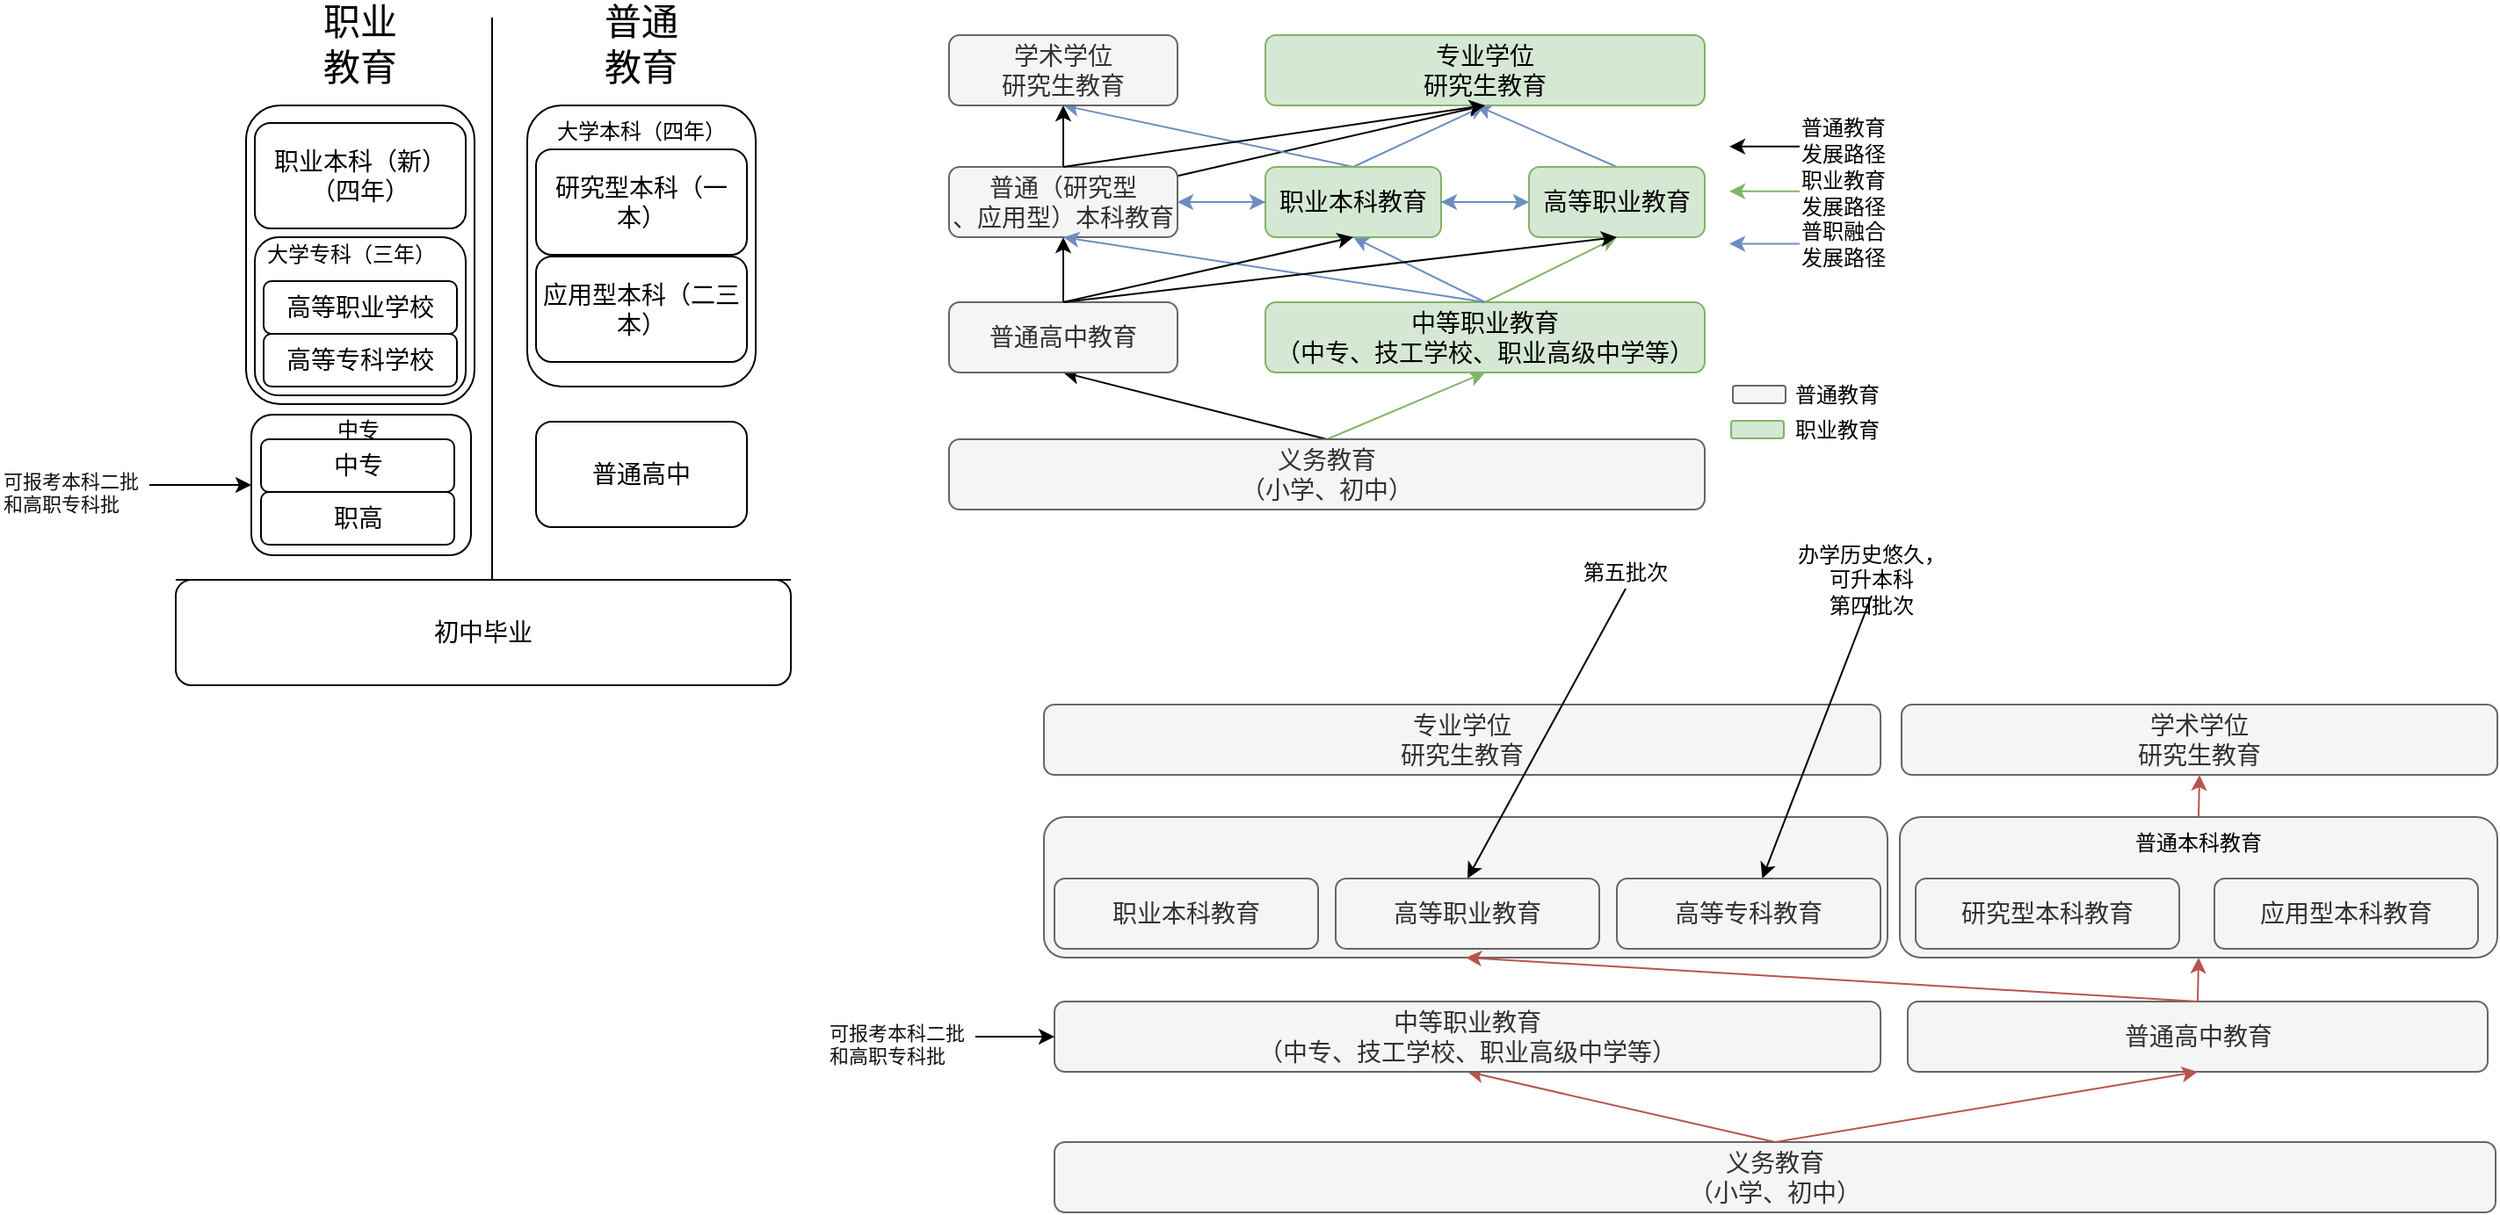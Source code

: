 <mxfile version="22.1.7" type="github">
  <diagram name="第 1 页" id="Bz7HMWfo7BPF0edmAM4z">
    <mxGraphModel dx="1195" dy="625" grid="1" gridSize="10" guides="1" tooltips="1" connect="1" arrows="1" fold="1" page="1" pageScale="1" pageWidth="827" pageHeight="1169" math="0" shadow="0">
      <root>
        <mxCell id="0" />
        <mxCell id="1" parent="0" />
        <mxCell id="hs7gm1qZh5ukIT2HVWvI-5" value="学术学位&lt;br&gt;研究生教育" style="rounded=1;whiteSpace=wrap;html=1;fontSize=14;fillColor=#f5f5f5;fontColor=#333333;strokeColor=#666666;" vertex="1" parent="1">
          <mxGeometry x="1342" y="561" width="339" height="40" as="geometry" />
        </mxCell>
        <mxCell id="hs7gm1qZh5ukIT2HVWvI-8" value="专业学位&lt;br&gt;研究生教育" style="rounded=1;whiteSpace=wrap;html=1;fontSize=14;fillColor=#f5f5f5;fontColor=#333333;strokeColor=#666666;" vertex="1" parent="1">
          <mxGeometry x="854" y="561" width="476" height="40" as="geometry" />
        </mxCell>
        <mxCell id="hs7gm1qZh5ukIT2HVWvI-13" value="" style="rounded=1;whiteSpace=wrap;html=1;fontSize=14;fillColor=#f5f5f5;fontColor=#333333;strokeColor=#666666;" vertex="1" parent="1">
          <mxGeometry x="854" y="625" width="480" height="80" as="geometry" />
        </mxCell>
        <mxCell id="hs7gm1qZh5ukIT2HVWvI-11" value="" style="rounded=1;whiteSpace=wrap;html=1;fontSize=14;fillColor=#f5f5f5;fontColor=#333333;strokeColor=#666666;" vertex="1" parent="1">
          <mxGeometry x="1341" y="625" width="340" height="80" as="geometry" />
        </mxCell>
        <mxCell id="VWTRXh17PuX6DymBPsvB-16" value="" style="rounded=1;whiteSpace=wrap;html=1;fontSize=14;" parent="1" vertex="1">
          <mxGeometry x="400" y="220" width="130" height="170" as="geometry" />
        </mxCell>
        <mxCell id="VWTRXh17PuX6DymBPsvB-14" value="" style="rounded=1;whiteSpace=wrap;html=1;fontSize=14;" parent="1" vertex="1">
          <mxGeometry x="560" y="220" width="130" height="160" as="geometry" />
        </mxCell>
        <mxCell id="VWTRXh17PuX6DymBPsvB-1" value="" style="endArrow=none;html=1;rounded=0;fontSize=14;" parent="1" edge="1">
          <mxGeometry width="50" height="50" relative="1" as="geometry">
            <mxPoint x="360" y="490" as="sourcePoint" />
            <mxPoint x="710" y="490" as="targetPoint" />
          </mxGeometry>
        </mxCell>
        <mxCell id="VWTRXh17PuX6DymBPsvB-2" value="" style="endArrow=none;html=1;rounded=0;fontSize=14;" parent="1" edge="1">
          <mxGeometry width="50" height="50" relative="1" as="geometry">
            <mxPoint x="540" y="170" as="sourcePoint" />
            <mxPoint x="540" y="490" as="targetPoint" />
          </mxGeometry>
        </mxCell>
        <mxCell id="VWTRXh17PuX6DymBPsvB-5" value="普通高中" style="rounded=1;whiteSpace=wrap;html=1;fontSize=14;" parent="1" vertex="1">
          <mxGeometry x="565" y="400" width="120" height="60" as="geometry" />
        </mxCell>
        <mxCell id="VWTRXh17PuX6DymBPsvB-6" value="普通教育" style="text;html=1;strokeColor=none;fillColor=none;align=center;verticalAlign=middle;whiteSpace=wrap;rounded=0;fontSize=21;" parent="1" vertex="1">
          <mxGeometry x="595" y="170" width="60" height="30" as="geometry" />
        </mxCell>
        <mxCell id="VWTRXh17PuX6DymBPsvB-7" value="职业教育" style="text;html=1;strokeColor=none;fillColor=none;align=center;verticalAlign=middle;whiteSpace=wrap;rounded=0;fontSize=21;" parent="1" vertex="1">
          <mxGeometry x="435" y="170" width="60" height="30" as="geometry" />
        </mxCell>
        <mxCell id="VWTRXh17PuX6DymBPsvB-8" value="" style="rounded=1;whiteSpace=wrap;html=1;fontSize=14;" parent="1" vertex="1">
          <mxGeometry x="403" y="396" width="125" height="80" as="geometry" />
        </mxCell>
        <mxCell id="VWTRXh17PuX6DymBPsvB-9" value="" style="rounded=1;whiteSpace=wrap;html=1;fontSize=14;" parent="1" vertex="1">
          <mxGeometry x="405" y="295" width="120" height="90" as="geometry" />
        </mxCell>
        <mxCell id="VWTRXh17PuX6DymBPsvB-11" value="职业本科（新）（四年）" style="rounded=1;whiteSpace=wrap;html=1;fontSize=14;" parent="1" vertex="1">
          <mxGeometry x="405" y="230" width="120" height="60" as="geometry" />
        </mxCell>
        <mxCell id="VWTRXh17PuX6DymBPsvB-13" value="研究型本科（一本）" style="rounded=1;whiteSpace=wrap;html=1;fontSize=14;" parent="1" vertex="1">
          <mxGeometry x="565" y="245" width="120" height="60" as="geometry" />
        </mxCell>
        <mxCell id="VWTRXh17PuX6DymBPsvB-12" value="应用型本科（二三本）" style="rounded=1;whiteSpace=wrap;html=1;fontSize=14;" parent="1" vertex="1">
          <mxGeometry x="565" y="306" width="120" height="60" as="geometry" />
        </mxCell>
        <mxCell id="VWTRXh17PuX6DymBPsvB-17" value="高等职业学校" style="rounded=1;whiteSpace=wrap;html=1;fontSize=14;" parent="1" vertex="1">
          <mxGeometry x="410" y="320" width="110" height="30" as="geometry" />
        </mxCell>
        <mxCell id="VWTRXh17PuX6DymBPsvB-18" value="高等专科学校" style="rounded=1;whiteSpace=wrap;html=1;fontSize=14;" parent="1" vertex="1">
          <mxGeometry x="410" y="350" width="110" height="30" as="geometry" />
        </mxCell>
        <mxCell id="VWTRXh17PuX6DymBPsvB-19" value="大学专科（三年）" style="text;html=1;strokeColor=none;fillColor=none;align=center;verticalAlign=middle;whiteSpace=wrap;rounded=0;" parent="1" vertex="1">
          <mxGeometry x="410" y="290" width="100" height="30" as="geometry" />
        </mxCell>
        <mxCell id="VWTRXh17PuX6DymBPsvB-23" style="rounded=0;orthogonalLoop=1;jettySize=auto;html=1;exitX=0.5;exitY=1;exitDx=0;exitDy=0;" parent="1" source="VWTRXh17PuX6DymBPsvB-22" target="hs7gm1qZh5ukIT2HVWvI-9" edge="1">
          <mxGeometry relative="1" as="geometry" />
        </mxCell>
        <mxCell id="VWTRXh17PuX6DymBPsvB-22" value="办学历史悠久，可升本科&lt;br&gt;第四批次" style="text;html=1;strokeColor=none;fillColor=none;align=center;verticalAlign=middle;whiteSpace=wrap;rounded=0;" parent="1" vertex="1">
          <mxGeometry x="1280" y="480" width="90" height="19" as="geometry" />
        </mxCell>
        <mxCell id="VWTRXh17PuX6DymBPsvB-25" value="大学本科（四年）" style="text;html=1;strokeColor=none;fillColor=none;align=center;verticalAlign=middle;whiteSpace=wrap;rounded=0;" parent="1" vertex="1">
          <mxGeometry x="575" y="220" width="100" height="30" as="geometry" />
        </mxCell>
        <mxCell id="VWTRXh17PuX6DymBPsvB-27" style="rounded=0;orthogonalLoop=1;jettySize=auto;html=1;exitX=0.5;exitY=1;exitDx=0;exitDy=0;entryX=0.5;entryY=0;entryDx=0;entryDy=0;" parent="1" source="VWTRXh17PuX6DymBPsvB-26" target="hs7gm1qZh5ukIT2HVWvI-7" edge="1">
          <mxGeometry relative="1" as="geometry" />
        </mxCell>
        <mxCell id="VWTRXh17PuX6DymBPsvB-26" value="第五批次" style="text;html=1;strokeColor=none;fillColor=none;align=center;verticalAlign=middle;whiteSpace=wrap;rounded=0;" parent="1" vertex="1">
          <mxGeometry x="1140" y="476" width="90" height="19" as="geometry" />
        </mxCell>
        <mxCell id="VWTRXh17PuX6DymBPsvB-28" value="中专" style="rounded=1;whiteSpace=wrap;html=1;fontSize=14;" parent="1" vertex="1">
          <mxGeometry x="408.5" y="410" width="110" height="30" as="geometry" />
        </mxCell>
        <mxCell id="VWTRXh17PuX6DymBPsvB-29" value="职高" style="rounded=1;whiteSpace=wrap;html=1;fontSize=14;" parent="1" vertex="1">
          <mxGeometry x="408.5" y="440" width="110" height="30" as="geometry" />
        </mxCell>
        <mxCell id="VWTRXh17PuX6DymBPsvB-31" value="中专" style="text;html=1;strokeColor=none;fillColor=none;align=center;verticalAlign=middle;whiteSpace=wrap;rounded=0;" parent="1" vertex="1">
          <mxGeometry x="413.5" y="390" width="100" height="30" as="geometry" />
        </mxCell>
        <mxCell id="VWTRXh17PuX6DymBPsvB-34" style="rounded=0;orthogonalLoop=1;jettySize=auto;html=1;entryX=0;entryY=0.5;entryDx=0;entryDy=0;" parent="1" source="VWTRXh17PuX6DymBPsvB-32" target="VWTRXh17PuX6DymBPsvB-8" edge="1">
          <mxGeometry relative="1" as="geometry" />
        </mxCell>
        <mxCell id="VWTRXh17PuX6DymBPsvB-32" value="&lt;span style=&quot;color: rgb(18, 18, 18); font-family: -apple-system, BlinkMacSystemFont, &amp;quot;Helvetica Neue&amp;quot;, &amp;quot;PingFang SC&amp;quot;, &amp;quot;Microsoft YaHei&amp;quot;, &amp;quot;Source Han Sans SC&amp;quot;, &amp;quot;Noto Sans CJK SC&amp;quot;, &amp;quot;WenQuanYi Micro Hei&amp;quot;, sans-serif; font-style: normal; font-variant-ligatures: normal; font-variant-caps: normal; font-weight: 400; letter-spacing: normal; orphans: 2; text-align: start; text-indent: 0px; text-transform: none; widows: 2; word-spacing: 0px; -webkit-text-stroke-width: 0px; background-color: rgb(255, 255, 255); text-decoration-thickness: initial; text-decoration-style: initial; text-decoration-color: initial; float: none; display: inline !important; font-size: 11px;&quot;&gt;&lt;font style=&quot;font-size: 11px;&quot;&gt;可报考本科二批和高职专科批&lt;/font&gt;&lt;/span&gt;" style="text;whiteSpace=wrap;html=1;fontSize=11;" parent="1" vertex="1">
          <mxGeometry x="260" y="421" width="85" height="30" as="geometry" />
        </mxCell>
        <mxCell id="VWTRXh17PuX6DymBPsvB-36" value="初中毕业" style="rounded=1;whiteSpace=wrap;html=1;fontSize=14;" parent="1" vertex="1">
          <mxGeometry x="360" y="490" width="350" height="60" as="geometry" />
        </mxCell>
        <mxCell id="hs7gm1qZh5ukIT2HVWvI-22" style="rounded=0;orthogonalLoop=1;jettySize=auto;html=1;entryX=0.5;entryY=1;entryDx=0;entryDy=0;fillColor=#f8cecc;strokeColor=#b85450;" edge="1" parent="1" target="hs7gm1qZh5ukIT2HVWvI-3">
          <mxGeometry relative="1" as="geometry">
            <mxPoint x="1270" y="810" as="sourcePoint" />
          </mxGeometry>
        </mxCell>
        <mxCell id="hs7gm1qZh5ukIT2HVWvI-1" value="义务教育&lt;br&gt;（小学、初中）" style="rounded=1;whiteSpace=wrap;html=1;fontSize=14;fillColor=#f5f5f5;fontColor=#333333;strokeColor=#666666;" vertex="1" parent="1">
          <mxGeometry x="860" y="810" width="820" height="40" as="geometry" />
        </mxCell>
        <mxCell id="hs7gm1qZh5ukIT2HVWvI-2" value="普通高中教育" style="rounded=1;whiteSpace=wrap;html=1;fontSize=14;fillColor=#f5f5f5;fontColor=#333333;strokeColor=#666666;" vertex="1" parent="1">
          <mxGeometry x="1345.5" y="730" width="330" height="40" as="geometry" />
        </mxCell>
        <mxCell id="hs7gm1qZh5ukIT2HVWvI-3" value="中等职业教育&lt;br&gt;（中专、技工学校、职业高级中学等）" style="rounded=1;whiteSpace=wrap;html=1;fontSize=14;fillColor=#f5f5f5;fontColor=#333333;strokeColor=#666666;" vertex="1" parent="1">
          <mxGeometry x="860" y="730" width="470" height="40" as="geometry" />
        </mxCell>
        <mxCell id="hs7gm1qZh5ukIT2HVWvI-4" value="研究型本科教育" style="rounded=1;whiteSpace=wrap;html=1;fontSize=14;fillColor=#f5f5f5;fontColor=#333333;strokeColor=#666666;" vertex="1" parent="1">
          <mxGeometry x="1350" y="660" width="150" height="40" as="geometry" />
        </mxCell>
        <mxCell id="hs7gm1qZh5ukIT2HVWvI-6" value="职业本科教育" style="rounded=1;whiteSpace=wrap;html=1;fontSize=14;fillColor=#f5f5f5;fontColor=#333333;strokeColor=#666666;" vertex="1" parent="1">
          <mxGeometry x="860" y="660" width="150" height="40" as="geometry" />
        </mxCell>
        <mxCell id="hs7gm1qZh5ukIT2HVWvI-7" value="高等职业教育" style="rounded=1;whiteSpace=wrap;html=1;fontSize=14;fillColor=#f5f5f5;fontColor=#333333;strokeColor=#666666;" vertex="1" parent="1">
          <mxGeometry x="1020" y="660" width="150" height="40" as="geometry" />
        </mxCell>
        <mxCell id="hs7gm1qZh5ukIT2HVWvI-9" value="高等专科教育" style="rounded=1;whiteSpace=wrap;html=1;fontSize=14;fillColor=#f5f5f5;fontColor=#333333;strokeColor=#666666;" vertex="1" parent="1">
          <mxGeometry x="1180" y="660" width="150" height="40" as="geometry" />
        </mxCell>
        <mxCell id="hs7gm1qZh5ukIT2HVWvI-10" value="应用型本科教育" style="rounded=1;whiteSpace=wrap;html=1;fontSize=14;fillColor=#f5f5f5;fontColor=#333333;strokeColor=#666666;" vertex="1" parent="1">
          <mxGeometry x="1520" y="660" width="150" height="40" as="geometry" />
        </mxCell>
        <mxCell id="hs7gm1qZh5ukIT2HVWvI-12" value="普通本科教育" style="text;html=1;strokeColor=none;fillColor=none;align=center;verticalAlign=middle;whiteSpace=wrap;rounded=0;" vertex="1" parent="1">
          <mxGeometry x="1459" y="625" width="104" height="30" as="geometry" />
        </mxCell>
        <mxCell id="hs7gm1qZh5ukIT2HVWvI-17" style="rounded=0;orthogonalLoop=1;jettySize=auto;html=1;" edge="1" parent="1" source="hs7gm1qZh5ukIT2HVWvI-15" target="hs7gm1qZh5ukIT2HVWvI-3">
          <mxGeometry relative="1" as="geometry" />
        </mxCell>
        <mxCell id="hs7gm1qZh5ukIT2HVWvI-15" value="&lt;span style=&quot;color: rgb(18, 18, 18); font-family: -apple-system, BlinkMacSystemFont, &amp;quot;Helvetica Neue&amp;quot;, &amp;quot;PingFang SC&amp;quot;, &amp;quot;Microsoft YaHei&amp;quot;, &amp;quot;Source Han Sans SC&amp;quot;, &amp;quot;Noto Sans CJK SC&amp;quot;, &amp;quot;WenQuanYi Micro Hei&amp;quot;, sans-serif; font-style: normal; font-variant-ligatures: normal; font-variant-caps: normal; font-weight: 400; letter-spacing: normal; orphans: 2; text-align: start; text-indent: 0px; text-transform: none; widows: 2; word-spacing: 0px; -webkit-text-stroke-width: 0px; background-color: rgb(255, 255, 255); text-decoration-thickness: initial; text-decoration-style: initial; text-decoration-color: initial; float: none; display: inline !important; font-size: 11px;&quot;&gt;&lt;font style=&quot;font-size: 11px;&quot;&gt;可报考本科二批和高职专科批&lt;/font&gt;&lt;/span&gt;" style="text;whiteSpace=wrap;html=1;fontSize=11;" vertex="1" parent="1">
          <mxGeometry x="730" y="735" width="85" height="30" as="geometry" />
        </mxCell>
        <mxCell id="hs7gm1qZh5ukIT2HVWvI-23" style="rounded=0;orthogonalLoop=1;jettySize=auto;html=1;entryX=0.5;entryY=1;entryDx=0;entryDy=0;fillColor=#f8cecc;strokeColor=#b85450;" edge="1" parent="1" target="hs7gm1qZh5ukIT2HVWvI-2">
          <mxGeometry relative="1" as="geometry">
            <mxPoint x="1270" y="810" as="sourcePoint" />
            <mxPoint x="1105" y="780" as="targetPoint" />
          </mxGeometry>
        </mxCell>
        <mxCell id="hs7gm1qZh5ukIT2HVWvI-24" style="rounded=0;orthogonalLoop=1;jettySize=auto;html=1;entryX=0.5;entryY=1;entryDx=0;entryDy=0;fillColor=#f8cecc;strokeColor=#b85450;exitX=0.5;exitY=0;exitDx=0;exitDy=0;" edge="1" parent="1" source="hs7gm1qZh5ukIT2HVWvI-2" target="hs7gm1qZh5ukIT2HVWvI-11">
          <mxGeometry relative="1" as="geometry">
            <mxPoint x="1280" y="820" as="sourcePoint" />
            <mxPoint x="1105" y="780" as="targetPoint" />
          </mxGeometry>
        </mxCell>
        <mxCell id="hs7gm1qZh5ukIT2HVWvI-25" style="rounded=0;orthogonalLoop=1;jettySize=auto;html=1;entryX=0.5;entryY=1;entryDx=0;entryDy=0;fillColor=#f8cecc;strokeColor=#b85450;exitX=0.5;exitY=0;exitDx=0;exitDy=0;" edge="1" parent="1" source="hs7gm1qZh5ukIT2HVWvI-12" target="hs7gm1qZh5ukIT2HVWvI-5">
          <mxGeometry relative="1" as="geometry">
            <mxPoint x="1547" y="730" as="sourcePoint" />
            <mxPoint x="1547" y="705" as="targetPoint" />
          </mxGeometry>
        </mxCell>
        <mxCell id="hs7gm1qZh5ukIT2HVWvI-26" style="rounded=0;orthogonalLoop=1;jettySize=auto;html=1;entryX=0.5;entryY=1;entryDx=0;entryDy=0;fillColor=#f8cecc;strokeColor=#b85450;exitX=0.5;exitY=0;exitDx=0;exitDy=0;" edge="1" parent="1" source="hs7gm1qZh5ukIT2HVWvI-2" target="hs7gm1qZh5ukIT2HVWvI-13">
          <mxGeometry relative="1" as="geometry">
            <mxPoint x="1531" y="750" as="sourcePoint" />
            <mxPoint x="1531" y="725" as="targetPoint" />
          </mxGeometry>
        </mxCell>
        <mxCell id="hs7gm1qZh5ukIT2HVWvI-42" style="rounded=0;orthogonalLoop=1;jettySize=auto;html=1;entryX=0.5;entryY=1;entryDx=0;entryDy=0;exitX=0.5;exitY=0;exitDx=0;exitDy=0;" edge="1" parent="1" source="hs7gm1qZh5ukIT2HVWvI-28" target="hs7gm1qZh5ukIT2HVWvI-29">
          <mxGeometry relative="1" as="geometry" />
        </mxCell>
        <mxCell id="hs7gm1qZh5ukIT2HVWvI-43" style="rounded=0;orthogonalLoop=1;jettySize=auto;html=1;entryX=0.5;entryY=1;entryDx=0;entryDy=0;exitX=0.5;exitY=0;exitDx=0;exitDy=0;fillColor=#d5e8d4;strokeColor=#82b366;" edge="1" parent="1" source="hs7gm1qZh5ukIT2HVWvI-28" target="hs7gm1qZh5ukIT2HVWvI-30">
          <mxGeometry relative="1" as="geometry" />
        </mxCell>
        <mxCell id="hs7gm1qZh5ukIT2HVWvI-28" value="义务教育&lt;br&gt;（小学、初中）" style="rounded=1;whiteSpace=wrap;html=1;fontSize=14;fillColor=#f5f5f5;fontColor=#333333;strokeColor=#666666;" vertex="1" parent="1">
          <mxGeometry x="800" y="410" width="430" height="40" as="geometry" />
        </mxCell>
        <mxCell id="hs7gm1qZh5ukIT2HVWvI-41" style="rounded=0;orthogonalLoop=1;jettySize=auto;html=1;entryX=0.5;entryY=1;entryDx=0;entryDy=0;" edge="1" parent="1" source="hs7gm1qZh5ukIT2HVWvI-29" target="hs7gm1qZh5ukIT2HVWvI-32">
          <mxGeometry relative="1" as="geometry" />
        </mxCell>
        <mxCell id="hs7gm1qZh5ukIT2HVWvI-29" value="普通高中教育" style="rounded=1;whiteSpace=wrap;html=1;fontSize=14;fillColor=#f5f5f5;fontColor=#333333;strokeColor=#666666;" vertex="1" parent="1">
          <mxGeometry x="800" y="332" width="130" height="40" as="geometry" />
        </mxCell>
        <mxCell id="hs7gm1qZh5ukIT2HVWvI-44" style="rounded=0;orthogonalLoop=1;jettySize=auto;html=1;entryX=0.5;entryY=1;entryDx=0;entryDy=0;exitX=0.5;exitY=0;exitDx=0;exitDy=0;fillColor=#dae8fc;strokeColor=#6c8ebf;" edge="1" parent="1" source="hs7gm1qZh5ukIT2HVWvI-30" target="hs7gm1qZh5ukIT2HVWvI-33">
          <mxGeometry relative="1" as="geometry" />
        </mxCell>
        <mxCell id="hs7gm1qZh5ukIT2HVWvI-45" style="rounded=0;orthogonalLoop=1;jettySize=auto;html=1;entryX=0.5;entryY=1;entryDx=0;entryDy=0;exitX=0.5;exitY=0;exitDx=0;exitDy=0;fillColor=#d5e8d4;strokeColor=#82b366;" edge="1" parent="1" source="hs7gm1qZh5ukIT2HVWvI-30" target="hs7gm1qZh5ukIT2HVWvI-34">
          <mxGeometry relative="1" as="geometry" />
        </mxCell>
        <mxCell id="hs7gm1qZh5ukIT2HVWvI-30" value="中等职业教育&lt;br&gt;（中专、技工学校、职业高级中学等）" style="rounded=1;whiteSpace=wrap;html=1;fontSize=14;fillColor=#d5e8d4;strokeColor=#82b366;" vertex="1" parent="1">
          <mxGeometry x="980" y="332" width="250" height="40" as="geometry" />
        </mxCell>
        <mxCell id="hs7gm1qZh5ukIT2HVWvI-37" value="" style="rounded=0;orthogonalLoop=1;jettySize=auto;html=1;" edge="1" parent="1" source="hs7gm1qZh5ukIT2HVWvI-32" target="hs7gm1qZh5ukIT2HVWvI-36">
          <mxGeometry relative="1" as="geometry" />
        </mxCell>
        <mxCell id="hs7gm1qZh5ukIT2HVWvI-48" style="rounded=0;orthogonalLoop=1;jettySize=auto;html=1;entryX=0.5;entryY=1;entryDx=0;entryDy=0;" edge="1" parent="1" source="hs7gm1qZh5ukIT2HVWvI-32" target="hs7gm1qZh5ukIT2HVWvI-35">
          <mxGeometry relative="1" as="geometry" />
        </mxCell>
        <mxCell id="hs7gm1qZh5ukIT2HVWvI-32" value="普通（研究型&lt;br&gt;、应用型）本科教育" style="rounded=1;whiteSpace=wrap;html=1;fontSize=14;fillColor=#f5f5f5;fontColor=#333333;strokeColor=#666666;" vertex="1" parent="1">
          <mxGeometry x="800" y="255" width="130" height="40" as="geometry" />
        </mxCell>
        <mxCell id="hs7gm1qZh5ukIT2HVWvI-47" style="rounded=0;orthogonalLoop=1;jettySize=auto;html=1;entryX=0.5;entryY=1;entryDx=0;entryDy=0;exitX=0.5;exitY=0;exitDx=0;exitDy=0;fillColor=#dae8fc;strokeColor=#6c8ebf;" edge="1" parent="1" source="hs7gm1qZh5ukIT2HVWvI-33" target="hs7gm1qZh5ukIT2HVWvI-35">
          <mxGeometry relative="1" as="geometry" />
        </mxCell>
        <mxCell id="hs7gm1qZh5ukIT2HVWvI-50" style="edgeStyle=none;rounded=0;orthogonalLoop=1;jettySize=auto;html=1;entryX=0.5;entryY=1;entryDx=0;entryDy=0;exitX=0.5;exitY=0;exitDx=0;exitDy=0;fillColor=#dae8fc;strokeColor=#6c8ebf;" edge="1" parent="1" source="hs7gm1qZh5ukIT2HVWvI-33" target="hs7gm1qZh5ukIT2HVWvI-36">
          <mxGeometry relative="1" as="geometry" />
        </mxCell>
        <mxCell id="hs7gm1qZh5ukIT2HVWvI-33" value="职业本科教育" style="rounded=1;whiteSpace=wrap;html=1;fontSize=14;fillColor=#d5e8d4;strokeColor=#82b366;" vertex="1" parent="1">
          <mxGeometry x="980" y="255" width="100" height="40" as="geometry" />
        </mxCell>
        <mxCell id="hs7gm1qZh5ukIT2HVWvI-46" style="rounded=0;orthogonalLoop=1;jettySize=auto;html=1;exitX=0.5;exitY=0;exitDx=0;exitDy=0;fillColor=#dae8fc;strokeColor=#6c8ebf;" edge="1" parent="1" source="hs7gm1qZh5ukIT2HVWvI-34">
          <mxGeometry relative="1" as="geometry">
            <mxPoint x="1100" y="220" as="targetPoint" />
          </mxGeometry>
        </mxCell>
        <mxCell id="hs7gm1qZh5ukIT2HVWvI-51" value="" style="edgeStyle=none;rounded=0;orthogonalLoop=1;jettySize=auto;html=1;fillColor=#dae8fc;strokeColor=#6c8ebf;" edge="1" parent="1" source="hs7gm1qZh5ukIT2HVWvI-34" target="hs7gm1qZh5ukIT2HVWvI-33">
          <mxGeometry relative="1" as="geometry" />
        </mxCell>
        <mxCell id="hs7gm1qZh5ukIT2HVWvI-34" value="高等职业教育" style="rounded=1;whiteSpace=wrap;html=1;fontSize=14;fillColor=#d5e8d4;strokeColor=#82b366;" vertex="1" parent="1">
          <mxGeometry x="1130" y="255" width="100" height="40" as="geometry" />
        </mxCell>
        <mxCell id="hs7gm1qZh5ukIT2HVWvI-35" value="专业学位&lt;br&gt;研究生教育" style="rounded=1;whiteSpace=wrap;html=1;fontSize=14;fillColor=#d5e8d4;strokeColor=#82b366;" vertex="1" parent="1">
          <mxGeometry x="980" y="180" width="250" height="40" as="geometry" />
        </mxCell>
        <mxCell id="hs7gm1qZh5ukIT2HVWvI-36" value="学术学位&lt;br&gt;研究生教育" style="rounded=1;whiteSpace=wrap;html=1;fontSize=14;fillColor=#f5f5f5;fontColor=#333333;strokeColor=#666666;" vertex="1" parent="1">
          <mxGeometry x="800" y="180" width="130" height="40" as="geometry" />
        </mxCell>
        <mxCell id="hs7gm1qZh5ukIT2HVWvI-52" value="" style="edgeStyle=none;rounded=0;orthogonalLoop=1;jettySize=auto;html=1;fillColor=#dae8fc;strokeColor=#6c8ebf;entryX=0;entryY=0.5;entryDx=0;entryDy=0;" edge="1" parent="1" target="hs7gm1qZh5ukIT2HVWvI-34">
          <mxGeometry relative="1" as="geometry">
            <mxPoint x="1080" y="275" as="sourcePoint" />
            <mxPoint x="1090" y="285" as="targetPoint" />
          </mxGeometry>
        </mxCell>
        <mxCell id="hs7gm1qZh5ukIT2HVWvI-53" value="" style="edgeStyle=none;rounded=0;orthogonalLoop=1;jettySize=auto;html=1;fillColor=#dae8fc;strokeColor=#6c8ebf;entryX=0;entryY=0.5;entryDx=0;entryDy=0;exitX=1;exitY=0.5;exitDx=0;exitDy=0;" edge="1" parent="1" source="hs7gm1qZh5ukIT2HVWvI-32" target="hs7gm1qZh5ukIT2HVWvI-33">
          <mxGeometry relative="1" as="geometry">
            <mxPoint x="930" y="274.76" as="sourcePoint" />
            <mxPoint x="980" y="274.76" as="targetPoint" />
          </mxGeometry>
        </mxCell>
        <mxCell id="hs7gm1qZh5ukIT2HVWvI-54" value="" style="edgeStyle=none;rounded=0;orthogonalLoop=1;jettySize=auto;html=1;fillColor=#dae8fc;strokeColor=#6c8ebf;entryX=1;entryY=0.5;entryDx=0;entryDy=0;exitX=0;exitY=0.5;exitDx=0;exitDy=0;" edge="1" parent="1" source="hs7gm1qZh5ukIT2HVWvI-33" target="hs7gm1qZh5ukIT2HVWvI-32">
          <mxGeometry relative="1" as="geometry">
            <mxPoint x="940" y="285" as="sourcePoint" />
            <mxPoint x="990" y="285" as="targetPoint" />
          </mxGeometry>
        </mxCell>
        <mxCell id="hs7gm1qZh5ukIT2HVWvI-55" style="edgeStyle=none;rounded=0;orthogonalLoop=1;jettySize=auto;html=1;entryX=0.5;entryY=1;entryDx=0;entryDy=0;exitX=0.5;exitY=0;exitDx=0;exitDy=0;fillColor=#dae8fc;strokeColor=#6c8ebf;" edge="1" parent="1" source="hs7gm1qZh5ukIT2HVWvI-30" target="hs7gm1qZh5ukIT2HVWvI-32">
          <mxGeometry relative="1" as="geometry">
            <mxPoint x="1040" y="265" as="sourcePoint" />
            <mxPoint x="875" y="230" as="targetPoint" />
          </mxGeometry>
        </mxCell>
        <mxCell id="hs7gm1qZh5ukIT2HVWvI-56" style="rounded=0;orthogonalLoop=1;jettySize=auto;html=1;entryX=0.5;entryY=1;entryDx=0;entryDy=0;exitX=0.5;exitY=0;exitDx=0;exitDy=0;" edge="1" parent="1" source="hs7gm1qZh5ukIT2HVWvI-29" target="hs7gm1qZh5ukIT2HVWvI-34">
          <mxGeometry relative="1" as="geometry">
            <mxPoint x="875" y="342" as="sourcePoint" />
            <mxPoint x="875" y="305" as="targetPoint" />
          </mxGeometry>
        </mxCell>
        <mxCell id="hs7gm1qZh5ukIT2HVWvI-57" style="rounded=0;orthogonalLoop=1;jettySize=auto;html=1;entryX=0.5;entryY=1;entryDx=0;entryDy=0;exitX=0.5;exitY=0;exitDx=0;exitDy=0;" edge="1" parent="1" source="hs7gm1qZh5ukIT2HVWvI-29" target="hs7gm1qZh5ukIT2HVWvI-33">
          <mxGeometry relative="1" as="geometry">
            <mxPoint x="875" y="342" as="sourcePoint" />
            <mxPoint x="1190" y="305" as="targetPoint" />
          </mxGeometry>
        </mxCell>
        <mxCell id="hs7gm1qZh5ukIT2HVWvI-58" style="rounded=0;orthogonalLoop=1;jettySize=auto;html=1;entryX=0.5;entryY=1;entryDx=0;entryDy=0;exitX=0.5;exitY=0;exitDx=0;exitDy=0;" edge="1" parent="1" source="hs7gm1qZh5ukIT2HVWvI-32" target="hs7gm1qZh5ukIT2HVWvI-35">
          <mxGeometry relative="1" as="geometry">
            <mxPoint x="875" y="253.5" as="sourcePoint" />
            <mxPoint x="1040" y="216.5" as="targetPoint" />
          </mxGeometry>
        </mxCell>
        <mxCell id="hs7gm1qZh5ukIT2HVWvI-59" value="" style="rounded=1;whiteSpace=wrap;html=1;fontSize=14;fillColor=#f5f5f5;fontColor=#333333;strokeColor=#666666;" vertex="1" parent="1">
          <mxGeometry x="1246" y="379.5" width="30" height="10" as="geometry" />
        </mxCell>
        <mxCell id="hs7gm1qZh5ukIT2HVWvI-60" value="" style="rounded=1;whiteSpace=wrap;html=1;fontSize=14;fillColor=#d5e8d4;strokeColor=#82b366;" vertex="1" parent="1">
          <mxGeometry x="1245" y="399.5" width="30" height="10" as="geometry" />
        </mxCell>
        <mxCell id="hs7gm1qZh5ukIT2HVWvI-61" value="普通教育" style="text;html=1;strokeColor=none;fillColor=none;align=center;verticalAlign=middle;whiteSpace=wrap;rounded=0;" vertex="1" parent="1">
          <mxGeometry x="1271.93" y="375" width="67.07" height="19" as="geometry" />
        </mxCell>
        <mxCell id="hs7gm1qZh5ukIT2HVWvI-62" value="职业教育" style="text;html=1;strokeColor=none;fillColor=none;align=center;verticalAlign=middle;whiteSpace=wrap;rounded=0;" vertex="1" parent="1">
          <mxGeometry x="1271.93" y="395" width="67.07" height="19" as="geometry" />
        </mxCell>
        <mxCell id="hs7gm1qZh5ukIT2HVWvI-63" value="普通教育发展路径" style="text;html=1;strokeColor=none;fillColor=none;align=center;verticalAlign=middle;whiteSpace=wrap;rounded=0;" vertex="1" parent="1">
          <mxGeometry x="1279" y="230" width="60" height="19" as="geometry" />
        </mxCell>
        <mxCell id="hs7gm1qZh5ukIT2HVWvI-64" value="职业教育发展路径" style="text;html=1;strokeColor=none;fillColor=none;align=center;verticalAlign=middle;whiteSpace=wrap;rounded=0;" vertex="1" parent="1">
          <mxGeometry x="1279" y="260" width="60" height="19" as="geometry" />
        </mxCell>
        <mxCell id="hs7gm1qZh5ukIT2HVWvI-65" value="普职融合发展路径" style="text;html=1;strokeColor=none;fillColor=none;align=center;verticalAlign=middle;whiteSpace=wrap;rounded=0;" vertex="1" parent="1">
          <mxGeometry x="1279" y="289.5" width="60" height="19" as="geometry" />
        </mxCell>
        <mxCell id="hs7gm1qZh5ukIT2HVWvI-66" style="rounded=0;orthogonalLoop=1;jettySize=auto;html=1;entryX=0.5;entryY=1;entryDx=0;entryDy=0;" edge="1" parent="1">
          <mxGeometry relative="1" as="geometry">
            <mxPoint x="1284" y="243.43" as="sourcePoint" />
            <mxPoint x="1244" y="243.43" as="targetPoint" />
          </mxGeometry>
        </mxCell>
        <mxCell id="hs7gm1qZh5ukIT2HVWvI-67" style="rounded=0;orthogonalLoop=1;jettySize=auto;html=1;entryX=0.5;entryY=1;entryDx=0;entryDy=0;fillColor=#d5e8d4;strokeColor=#82b366;" edge="1" parent="1">
          <mxGeometry relative="1" as="geometry">
            <mxPoint x="1284" y="268.93" as="sourcePoint" />
            <mxPoint x="1244" y="268.93" as="targetPoint" />
          </mxGeometry>
        </mxCell>
        <mxCell id="hs7gm1qZh5ukIT2HVWvI-68" style="rounded=0;orthogonalLoop=1;jettySize=auto;html=1;entryX=0.5;entryY=1;entryDx=0;entryDy=0;fillColor=#dae8fc;strokeColor=#6c8ebf;" edge="1" parent="1">
          <mxGeometry relative="1" as="geometry">
            <mxPoint x="1284" y="298.71" as="sourcePoint" />
            <mxPoint x="1244" y="298.71" as="targetPoint" />
          </mxGeometry>
        </mxCell>
      </root>
    </mxGraphModel>
  </diagram>
</mxfile>
